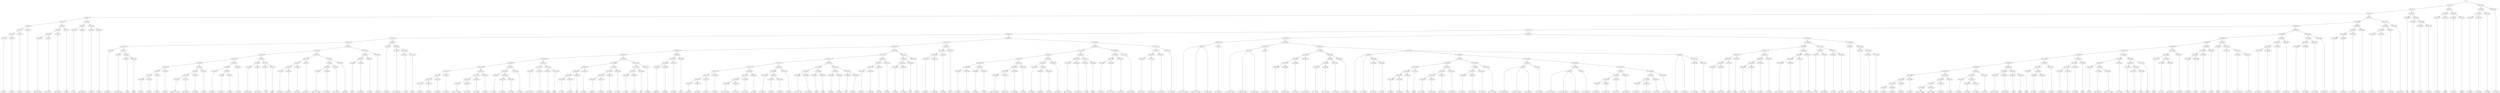 digraph sample{
"S" -> "CC742_1";
"CC742_1" -> "CC742_2";
"CC742_2" -> "CC742_3";
"CC742_3" -> "CC742_4";
"CC742_4" -> "CC742_5";
"CC742_5" -> "CC742_6";
"CC742_6" -> "CC742_7";
"CC742_7" -> "CC742_8";
"CC742_8" -> "CC742_9";
"CC742_9" -> "[C  E  G]_1";
"CC742_8" -> "CC742_10";
"CC742_10" -> "[C  E  G]_2";
"CC742_7" -> "CC742_11";
"CC742_11" -> "[C  E  G]_3";
"CC742_6" -> "CC742_12";
"CC742_12" -> "[C  E  G]_4";
"CC742_5" -> "CC742_13";
"CC742_13" -> "CC742_14";
"CC742_14" -> "CC742_15";
"CC742_15" -> "CC742_16";
"CC742_16" -> "[Cis  D  F  G  B]_1";
"CC742_15" -> "CC742_17";
"CC742_17" -> "[D  F  G  B]_1";
"CC742_14" -> "CC742_18";
"CC742_18" -> "[F  G  A  B]_1";
"CC742_13" -> "CC742_19";
"CC742_19" -> "[F  G  B]_1";
"CC742_4" -> "CC742_20";
"CC742_20" -> "CC742_21";
"CC742_21" -> "CC742_22";
"CC742_22" -> "[C  E]_1";
"CC742_21" -> "CC742_23";
"CC742_23" -> "[D  E  Gis  B]_1";
"CC742_20" -> "CC742_24";
"CC742_24" -> "CC742_25";
"CC742_25" -> "[C  E  A]_1";
"CC742_24" -> "CC742_26";
"CC742_26" -> "[D  F  A]_1";
"CC742_3" -> "CC742_27";
"CC742_27" -> "CC742_28";
"CC742_28" -> "CC742_29";
"CC742_29" -> "CC742_30";
"CC742_30" -> "CC742_31";
"CC742_31" -> "CC742_32";
"CC742_32" -> "CC742_33";
"CC742_33" -> "CC742_34";
"CC742_34" -> "CC742_35";
"CC742_35" -> "[D  E  Gis]_1";
"CC742_34" -> "CC742_36";
"CC742_36" -> "CC742_37";
"CC742_37" -> "[C  D  E  Gis  B]_1";
"CC742_36" -> "CC742_38";
"CC742_38" -> "CC742_39";
"CC742_39" -> "[C  A]_1";
"CC742_38" -> "CC742_40";
"CC742_40" -> "[C  A]_2";
"CC742_33" -> "CC742_41";
"CC742_41" -> "CC742_42";
"CC742_42" -> "CC742_43";
"CC742_43" -> "CC742_44";
"CC742_44" -> "CC742_45";
"CC742_45" -> "CC742_46";
"CC742_46" -> "CC742_47";
"CC742_47" -> "CC742_48";
"CC742_48" -> "CC742_49";
"CC742_49" -> "[C  E  G]_5";
"CC742_48" -> "CC742_50";
"CC742_50" -> "[C  E  G]_6";
"CC742_47" -> "CC742_51";
"CC742_51" -> "[C  E  G]_7";
"CC742_46" -> "CC742_52";
"CC742_52" -> "[C  E  G]_8";
"CC742_45" -> "CC742_53";
"CC742_53" -> "CC742_54";
"CC742_54" -> "CC742_55";
"CC742_55" -> "CC742_56";
"CC742_56" -> "[Cis  D  F  G  B]_2";
"CC742_55" -> "CC742_57";
"CC742_57" -> "[D  F  G  B]_2";
"CC742_54" -> "CC742_58";
"CC742_58" -> "[F  G  A  B]_2";
"CC742_53" -> "CC742_59";
"CC742_59" -> "[F  G  B]_2";
"CC742_44" -> "CC742_60";
"CC742_60" -> "CC742_61";
"CC742_61" -> "CC742_62";
"CC742_62" -> "[C  G  Ais]_1";
"CC742_61" -> "CC742_63";
"CC742_63" -> "CC742_64";
"CC742_64" -> "[C  Fis  A]_1";
"CC742_63" -> "CC742_65";
"CC742_65" -> "[C  F  Gis]_1";
"CC742_60" -> "CC742_66";
"CC742_66" -> "[C  E  G]_9";
"CC742_43" -> "CC742_67";
"CC742_67" -> "CC742_68";
"CC742_68" -> "CC742_69";
"CC742_69" -> "[D  E  F  G  B]_1";
"CC742_68" -> "CC742_70";
"CC742_70" -> "[D  F  G  B]_3";
"CC742_67" -> "CC742_71";
"CC742_71" -> "CC742_72";
"CC742_72" -> "[C  E]_2";
"CC742_71" -> "CC742_73";
"CC742_73" -> "[rest]_1";
"CC742_42" -> "CC742_74";
"CC742_74" -> "CC742_75";
"CC742_75" -> "CC742_76";
"CC742_76" -> "CC742_77";
"CC742_77" -> "CC742_78";
"CC742_78" -> "[C  E  G]_10";
"CC742_77" -> "CC742_79";
"CC742_79" -> "[C  E  G]_11";
"CC742_76" -> "CC742_80";
"CC742_80" -> "[C  E  G]_12";
"CC742_75" -> "CC742_81";
"CC742_81" -> "[C  E  G]_13";
"CC742_74" -> "CC742_82";
"CC742_82" -> "CC742_83";
"CC742_83" -> "CC742_84";
"CC742_84" -> "CC742_85";
"CC742_85" -> "[Cis  D  F  G  B]_3";
"CC742_84" -> "CC742_86";
"CC742_86" -> "[D  F  G  B]_4";
"CC742_83" -> "CC742_87";
"CC742_87" -> "[F  G  A  B]_3";
"CC742_82" -> "CC742_88";
"CC742_88" -> "[F  G  B]_3";
"CC742_41" -> "CC742_89";
"CC742_89" -> "CC742_90";
"CC742_90" -> "CC742_91";
"CC742_91" -> "CC742_92";
"CC742_92" -> "[C  E]_3";
"CC742_91" -> "CC742_93";
"CC742_93" -> "[D  E  Gis  B]_2";
"CC742_90" -> "CC742_94";
"CC742_94" -> "[C  E  A]_2";
"CC742_89" -> "CC742_95";
"CC742_95" -> "[D  F  A]_2";
"CC742_32" -> "CC742_96";
"CC742_96" -> "CC742_97";
"CC742_97" -> "[D  E  Gis]_2";
"CC742_96" -> "CC742_98";
"CC742_98" -> "CC742_99";
"CC742_99" -> "[C  D  E  Gis  B]_2";
"CC742_98" -> "CC742_100";
"CC742_100" -> "CC742_101";
"CC742_101" -> "[C  A]_3";
"CC742_100" -> "CC742_102";
"CC742_102" -> "[C  A]_4";
"CC742_31" -> "CC742_103";
"CC742_103" -> "CC742_104";
"CC742_104" -> "CC742_105";
"CC742_105" -> "CC742_106";
"CC742_106" -> "CC742_107";
"CC742_107" -> "CC742_108";
"CC742_108" -> "CC742_109";
"CC742_109" -> "CC742_110";
"CC742_110" -> "CC742_111";
"CC742_111" -> "CC742_112";
"CC742_112" -> "CC742_113";
"CC742_113" -> "CC742_114";
"CC742_114" -> "[C  E  G]_14";
"CC742_113" -> "CC742_115";
"CC742_115" -> "[C  E  G]_15";
"CC742_112" -> "CC742_116";
"CC742_116" -> "[C  E  G]_16";
"CC742_111" -> "CC742_117";
"CC742_117" -> "[C  E  G]_17";
"CC742_110" -> "CC742_118";
"CC742_118" -> "CC742_119";
"CC742_119" -> "CC742_120";
"CC742_120" -> "CC742_121";
"CC742_121" -> "[Cis  D  F  G  B]_4";
"CC742_120" -> "CC742_122";
"CC742_122" -> "[D  F  G  B]_5";
"CC742_119" -> "CC742_123";
"CC742_123" -> "[F  G  A  B]_4";
"CC742_118" -> "CC742_124";
"CC742_124" -> "[F  G  B]_4";
"CC742_109" -> "CC742_125";
"CC742_125" -> "CC742_126";
"CC742_126" -> "CC742_127";
"CC742_127" -> "[C  G  Ais]_2";
"CC742_126" -> "CC742_128";
"CC742_128" -> "CC742_129";
"CC742_129" -> "[C  Fis  A]_2";
"CC742_128" -> "CC742_130";
"CC742_130" -> "[C  F  Gis]_2";
"CC742_125" -> "CC742_131";
"CC742_131" -> "[C  E  G]_18";
"CC742_108" -> "CC742_132";
"CC742_132" -> "CC742_133";
"CC742_133" -> "CC742_134";
"CC742_134" -> "[D  E  F  G  B]_2";
"CC742_133" -> "CC742_135";
"CC742_135" -> "[D  F  G  B]_6";
"CC742_132" -> "CC742_136";
"CC742_136" -> "CC742_137";
"CC742_137" -> "[C  E]_4";
"CC742_136" -> "CC742_138";
"CC742_138" -> "[rest]_2";
"CC742_107" -> "CC742_139";
"CC742_139" -> "CC742_140";
"CC742_140" -> "CC742_141";
"CC742_141" -> "CC742_142";
"CC742_142" -> "CC742_143";
"CC742_143" -> "CC742_144";
"CC742_144" -> "[C  G  B]_1";
"CC742_143" -> "CC742_145";
"CC742_145" -> "[D  E  Fis]_1";
"CC742_142" -> "CC742_146";
"CC742_146" -> "[G]_1";
"CC742_141" -> "CC742_147";
"CC742_147" -> "[D  G  B]_1";
"CC742_140" -> "CC742_148";
"CC742_148" -> "CC742_149";
"CC742_149" -> "CC742_150";
"CC742_150" -> "CC742_151";
"CC742_151" -> "[C  Dis  G]_1";
"CC742_150" -> "CC742_152";
"CC742_152" -> "[C  Dis  G]_2";
"CC742_149" -> "CC742_153";
"CC742_153" -> "[D  G  B]_2";
"CC742_148" -> "CC742_154";
"CC742_154" -> "[D  G  B]_3";
"CC742_139" -> "CC742_155";
"CC742_155" -> "CC742_156";
"CC742_156" -> "CC742_157";
"CC742_157" -> "CC742_158";
"CC742_158" -> "[C  G  B]_2";
"CC742_157" -> "CC742_159";
"CC742_159" -> "[D  E  Fis]_2";
"CC742_156" -> "CC742_160";
"CC742_160" -> "[G]_2";
"CC742_155" -> "CC742_161";
"CC742_161" -> "[F  G  B]_5";
"CC742_106" -> "CC742_162";
"CC742_162" -> "CC742_163";
"CC742_163" -> "CC742_164";
"CC742_164" -> "CC742_165";
"CC742_165" -> "[C  Dis  G]_3";
"CC742_164" -> "CC742_166";
"CC742_166" -> "[C  Dis  G]_4";
"CC742_163" -> "CC742_167";
"CC742_167" -> "[D  G  B]_4";
"CC742_162" -> "CC742_168";
"CC742_168" -> "[G  B]_1";
"CC742_105" -> "CC742_169";
"CC742_169" -> "CC742_170";
"CC742_170" -> "CC742_171";
"CC742_171" -> "CC742_172";
"CC742_172" -> "CC742_173";
"CC742_173" -> "CC742_174";
"CC742_174" -> "CC742_175";
"CC742_175" -> "CC742_176";
"CC742_176" -> "CC742_177";
"CC742_177" -> "[C  E  G]_19";
"CC742_176" -> "CC742_178";
"CC742_178" -> "[C  E  G]_20";
"CC742_175" -> "CC742_179";
"CC742_179" -> "[C  E  G]_21";
"CC742_174" -> "CC742_180";
"CC742_180" -> "[C  E  G]_22";
"CC742_173" -> "CC742_181";
"CC742_181" -> "CC742_182";
"CC742_182" -> "CC742_183";
"CC742_183" -> "CC742_184";
"CC742_184" -> "[Cis  D  F  G  B]_5";
"CC742_183" -> "CC742_185";
"CC742_185" -> "[D  F  G  B]_7";
"CC742_182" -> "CC742_186";
"CC742_186" -> "[F  G  A  B]_5";
"CC742_181" -> "CC742_187";
"CC742_187" -> "[F  G  B]_6";
"CC742_172" -> "CC742_188";
"CC742_188" -> "CC742_189";
"CC742_189" -> "CC742_190";
"CC742_190" -> "[C  G  Ais]_3";
"CC742_189" -> "CC742_191";
"CC742_191" -> "CC742_192";
"CC742_192" -> "[C  Fis  A]_3";
"CC742_191" -> "CC742_193";
"CC742_193" -> "[C  F  Gis]_3";
"CC742_188" -> "CC742_194";
"CC742_194" -> "[C  E  G]_23";
"CC742_171" -> "CC742_195";
"CC742_195" -> "CC742_196";
"CC742_196" -> "CC742_197";
"CC742_197" -> "CC742_198";
"CC742_198" -> "[D  E  F  G  B]_3";
"CC742_197" -> "CC742_199";
"CC742_199" -> "[D  F  G  B]_8";
"CC742_196" -> "CC742_200";
"CC742_200" -> "CC742_201";
"CC742_201" -> "[C  E]_5";
"CC742_200" -> "CC742_202";
"CC742_202" -> "[rest]_3";
"CC742_195" -> "CC742_203";
"CC742_203" -> "CC742_204";
"CC742_204" -> "CC742_205";
"CC742_205" -> "[C  G  B]_3";
"CC742_204" -> "CC742_206";
"CC742_206" -> "[D  E  Fis]_3";
"CC742_203" -> "CC742_207";
"CC742_207" -> "CC742_208";
"CC742_208" -> "[G]_3";
"CC742_207" -> "CC742_209";
"CC742_209" -> "[D  G  B]_5";
"CC742_170" -> "CC742_210";
"CC742_210" -> "CC742_211";
"CC742_211" -> "CC742_212";
"CC742_212" -> "CC742_213";
"CC742_213" -> "[C  Dis  G]_5";
"CC742_212" -> "CC742_214";
"CC742_214" -> "[C  Dis  G]_6";
"CC742_211" -> "CC742_215";
"CC742_215" -> "[D  G  B]_6";
"CC742_210" -> "CC742_216";
"CC742_216" -> "[D  G  B]_7";
"CC742_169" -> "CC742_217";
"CC742_217" -> "CC742_218";
"CC742_218" -> "CC742_219";
"CC742_219" -> "CC742_220";
"CC742_220" -> "[C  G  B]_4";
"CC742_219" -> "CC742_221";
"CC742_221" -> "[D  E  Fis]_4";
"CC742_218" -> "CC742_222";
"CC742_222" -> "[G]_4";
"CC742_217" -> "CC742_223";
"CC742_223" -> "[F  G  B]_7";
"CC742_104" -> "CC742_224";
"CC742_224" -> "CC742_225";
"CC742_225" -> "CC742_226";
"CC742_226" -> "CC742_227";
"CC742_227" -> "[C  Dis  G]_7";
"CC742_226" -> "CC742_228";
"CC742_228" -> "[C  Dis  G]_8";
"CC742_225" -> "CC742_229";
"CC742_229" -> "[D  G  B]_8";
"CC742_224" -> "CC742_230";
"CC742_230" -> "[G  B]_2";
"CC742_103" -> "CC742_231";
"CC742_231" -> "CC742_232";
"CC742_232" -> "CC742_233";
"CC742_233" -> "CC742_234";
"CC742_234" -> "CC742_235";
"CC742_235" -> "CC742_236";
"CC742_236" -> "CC742_237";
"CC742_237" -> "CC742_238";
"CC742_238" -> "[C  E  G]_24";
"CC742_237" -> "CC742_239";
"CC742_239" -> "[C  E  G]_25";
"CC742_236" -> "CC742_240";
"CC742_240" -> "CC742_241";
"CC742_241" -> "[C  E  G]_26";
"CC742_240" -> "CC742_242";
"CC742_242" -> "[C  E  G]_27";
"CC742_235" -> "CC742_243";
"CC742_243" -> "CC742_244";
"CC742_244" -> "CC742_245";
"CC742_245" -> "CC742_246";
"CC742_246" -> "[Cis  D  F  G  B]_6";
"CC742_245" -> "CC742_247";
"CC742_247" -> "[D  F  G  B]_9";
"CC742_244" -> "CC742_248";
"CC742_248" -> "[F  G  A  B]_6";
"CC742_243" -> "CC742_249";
"CC742_249" -> "[F  G  B]_8";
"CC742_234" -> "CC742_250";
"CC742_250" -> "CC742_251";
"CC742_251" -> "CC742_252";
"CC742_252" -> "[C  G  Ais]_4";
"CC742_251" -> "CC742_253";
"CC742_253" -> "CC742_254";
"CC742_254" -> "[C  Fis  A]_4";
"CC742_253" -> "CC742_255";
"CC742_255" -> "[C  F  Gis]_4";
"CC742_250" -> "CC742_256";
"CC742_256" -> "[C  E  G]_28";
"CC742_233" -> "CC742_257";
"CC742_257" -> "CC742_258";
"CC742_258" -> "CC742_259";
"CC742_259" -> "[D  E  F  G  B]_4";
"CC742_258" -> "CC742_260";
"CC742_260" -> "[D  F  G  B]_10";
"CC742_257" -> "CC742_261";
"CC742_261" -> "CC742_262";
"CC742_262" -> "[C  E]_6";
"CC742_261" -> "CC742_263";
"CC742_263" -> "[rest]_4";
"CC742_232" -> "CC742_264";
"CC742_264" -> "CC742_265";
"CC742_265" -> "CC742_266";
"CC742_266" -> "CC742_267";
"CC742_267" -> "[C  F  G  A]_1";
"CC742_266" -> "CC742_268";
"CC742_268" -> "[C  D  E  F  A]_1";
"CC742_265" -> "CC742_269";
"CC742_269" -> "[C  D  F  A]_1";
"CC742_264" -> "CC742_270";
"CC742_270" -> "[C  D  F  A  B]_1";
"CC742_231" -> "CC742_271";
"CC742_271" -> "CC742_272";
"CC742_272" -> "CC742_273";
"CC742_273" -> "CC742_274";
"CC742_274" -> "[C  F  G  A]_2";
"CC742_273" -> "CC742_275";
"CC742_275" -> "[C  D  E  F  A]_2";
"CC742_272" -> "CC742_276";
"CC742_276" -> "[C  D  F  A]_2";
"CC742_271" -> "CC742_277";
"CC742_277" -> "[C  D  F  A  B]_2";
"CC742_30" -> "CC742_278";
"CC742_278" -> "CC742_279";
"CC742_279" -> "CC742_280";
"CC742_280" -> "CC676_1";
"CC676_1" -> "[C  Cis  D  E  Ais]_1";
"CC676_1" -> "[C  Dis  E  F  Ais]_1";
"CC676_1" -> "[C  E  Fis  Ais]_1";
"CC742_280" -> "CC135_1";
"CC135_1" -> "[C  E  G  Ais]_1";
"CC742_279" -> "CC742_281";
"CC742_281" -> "CC742_282";
"CC742_282" -> "CC676_2";
"CC676_2" -> "[C  Cis  D  E  Ais]_2";
"CC676_2" -> "[C  Dis  E  F  Ais]_2";
"CC676_2" -> "[C  E  Fis  Ais]_2";
"CC742_282" -> "CC135_2";
"CC135_2" -> "[C  E  G  Ais]_2";
"CC742_281" -> "CC742_283";
"CC742_283" -> "CC742_284";
"CC742_284" -> "CC742_285";
"CC742_285" -> "CC742_286";
"CC742_286" -> "CC742_287";
"CC742_287" -> "CC742_288";
"CC742_288" -> "[C  F  G  A]_3";
"CC742_287" -> "CC742_289";
"CC742_289" -> "[C  D  E  F  A]_3";
"CC742_286" -> "CC742_290";
"CC742_290" -> "[C  D  F  A]_3";
"CC742_285" -> "CC742_291";
"CC742_291" -> "[C  D  F  A  B]_3";
"CC742_284" -> "CC742_292";
"CC742_292" -> "CC742_293";
"CC742_293" -> "CC742_294";
"CC742_294" -> "CC742_295";
"CC742_295" -> "[C  F  G  A]_4";
"CC742_294" -> "CC742_296";
"CC742_296" -> "[C  D  E  F  A]_4";
"CC742_293" -> "CC742_297";
"CC742_297" -> "[C  D  F  A]_4";
"CC742_292" -> "CC742_298";
"CC742_298" -> "[C  D  F  A  B]_4";
"CC742_283" -> "CC724_1";
"CC724_1" -> "CC349_1";
"CC349_1" -> "[C  Ais]_1";
"CC349_1" -> "[C  G  A  Ais]_1";
"CC349_1" -> "CC742_299";
"CC742_299" -> "CC742_300";
"CC742_300" -> "[C  F  G  A]_5";
"CC742_299" -> "CC742_301";
"CC742_301" -> "[C  D  E]_1";
"CC724_1" -> "CC742_302";
"CC742_302" -> "CC742_303";
"CC742_303" -> "CC742_304";
"CC742_304" -> "CC742_305";
"CC742_305" -> "CC742_306";
"CC742_306" -> "CC742_307";
"CC742_307" -> "CC742_308";
"CC742_308" -> "[F  A  Ais]_1";
"CC742_307" -> "CC742_309";
"CC742_309" -> "[C  D  E  A]_1";
"CC742_306" -> "CC742_310";
"CC742_310" -> "[F  A]_1";
"CC742_305" -> "CC742_311";
"CC742_311" -> "[rest]_5";
"CC742_304" -> "CC742_312";
"CC742_312" -> "CC742_313";
"CC742_313" -> "CC742_314";
"CC742_314" -> "CC742_315";
"CC742_315" -> "[C  F  G  A]_6";
"CC742_314" -> "CC742_316";
"CC742_316" -> "[C  D  E  F  A]_5";
"CC742_313" -> "CC742_317";
"CC742_317" -> "[C  D  F  A]_5";
"CC742_312" -> "CC742_318";
"CC742_318" -> "[C  D  F  A  B]_5";
"CC742_303" -> "CC742_319";
"CC742_319" -> "CC742_320";
"CC742_320" -> "CC742_321";
"CC742_321" -> "CC742_322";
"CC742_322" -> "[C  F  G  A]_7";
"CC742_321" -> "CC742_323";
"CC742_323" -> "[C  D  E  F  A]_6";
"CC742_320" -> "CC742_324";
"CC742_324" -> "[C  D  F  A]_6";
"CC742_319" -> "CC742_325";
"CC742_325" -> "[C  D  F  A  B]_6";
"CC742_302" -> "CC742_326";
"CC742_326" -> "CC742_327";
"CC742_327" -> "CC676_3";
"CC676_3" -> "[C  Cis  D  E  Ais]_3";
"CC676_3" -> "[C  Dis  E  F  Ais]_3";
"CC676_3" -> "[C  E  Fis  Ais]_3";
"CC742_327" -> "CC135_3";
"CC135_3" -> "[C  E  G  Ais]_3";
"CC742_326" -> "CC742_328";
"CC742_328" -> "CC742_329";
"CC742_329" -> "CC676_4";
"CC676_4" -> "[C  Cis  D  E  Ais]_4";
"CC676_4" -> "[C  Dis  E  F  Ais]_4";
"CC676_4" -> "[C  E  Fis  Ais]_4";
"CC742_329" -> "CC135_4";
"CC135_4" -> "[C  E  G  Ais]_4";
"CC742_328" -> "CC742_330";
"CC742_330" -> "CC742_331";
"CC742_331" -> "CC742_332";
"CC742_332" -> "CC742_333";
"CC742_333" -> "CC742_334";
"CC742_334" -> "[C  F  G  A]_8";
"CC742_333" -> "CC742_335";
"CC742_335" -> "[C  D  E  F  A]_7";
"CC742_332" -> "CC742_336";
"CC742_336" -> "[C  D  F  A]_7";
"CC742_331" -> "CC742_337";
"CC742_337" -> "[C  D  F  A  B]_7";
"CC742_330" -> "CC742_338";
"CC742_338" -> "CC742_339";
"CC742_339" -> "CC742_340";
"CC742_340" -> "CC742_341";
"CC742_341" -> "[C  F  G  A]_9";
"CC742_340" -> "CC742_342";
"CC742_342" -> "[C  D  E  F  A]_8";
"CC742_339" -> "CC742_343";
"CC742_343" -> "[C  D  F  A]_8";
"CC742_338" -> "CC742_344";
"CC742_344" -> "[C  D  F  A  B]_8";
"CC724_1" -> "CC349_2";
"CC349_2" -> "[C  Ais]_2";
"CC349_2" -> "[C  G  A  Ais]_2";
"CC349_2" -> "CC742_345";
"CC742_345" -> "CC742_346";
"CC742_346" -> "[C  F  G  A]_10";
"CC742_345" -> "CC742_347";
"CC742_347" -> "[C  D  E]_2";
"CC742_278" -> "CC742_348";
"CC742_348" -> "CC742_349";
"CC742_349" -> "CC742_350";
"CC742_350" -> "CC742_351";
"CC742_351" -> "CC742_352";
"CC742_352" -> "CC742_353";
"CC742_353" -> "CC742_354";
"CC742_354" -> "CC742_355";
"CC742_355" -> "[F  A  Ais]_2";
"CC742_354" -> "CC742_356";
"CC742_356" -> "[C  D  E  A]_2";
"CC742_353" -> "CC742_357";
"CC742_357" -> "[F  A]_2";
"CC742_352" -> "CC742_358";
"CC742_358" -> "[rest]_6";
"CC742_351" -> "CC742_359";
"CC742_359" -> "CC742_360";
"CC742_360" -> "CC742_361";
"CC742_361" -> "CC742_362";
"CC742_362" -> "[C  E  G]_29";
"CC742_361" -> "CC742_363";
"CC742_363" -> "[C  E  G]_30";
"CC742_360" -> "CC742_364";
"CC742_364" -> "[C  E  G]_31";
"CC742_359" -> "CC742_365";
"CC742_365" -> "[C  E  G]_32";
"CC742_350" -> "CC742_366";
"CC742_366" -> "CC742_367";
"CC742_367" -> "CC742_368";
"CC742_368" -> "CC742_369";
"CC742_369" -> "[Cis  D  F  G  B]_7";
"CC742_368" -> "CC742_370";
"CC742_370" -> "[D  F  G  B]_11";
"CC742_367" -> "CC742_371";
"CC742_371" -> "[F  G  A  B]_7";
"CC742_366" -> "CC742_372";
"CC742_372" -> "[F  G  B]_9";
"CC742_349" -> "CC742_373";
"CC742_373" -> "CC742_374";
"CC742_374" -> "CC742_375";
"CC742_375" -> "[C  E]_7";
"CC742_374" -> "CC742_376";
"CC742_376" -> "[D  E  Gis  B]_3";
"CC742_373" -> "CC742_377";
"CC742_377" -> "CC742_378";
"CC742_378" -> "[C  E  A]_3";
"CC742_377" -> "CC742_379";
"CC742_379" -> "[D  F  A]_3";
"CC742_348" -> "CC742_380";
"CC742_380" -> "CC742_381";
"CC742_381" -> "[D  E  Gis]_3";
"CC742_380" -> "CC742_382";
"CC742_382" -> "CC742_383";
"CC742_383" -> "[C  D  E  Gis  B]_3";
"CC742_382" -> "CC742_384";
"CC742_384" -> "CC742_385";
"CC742_385" -> "[C  A]_5";
"CC742_384" -> "CC742_386";
"CC742_386" -> "[C  A]_6";
"CC742_29" -> "CC742_387";
"CC742_387" -> "CC742_388";
"CC742_388" -> "CC742_389";
"CC742_389" -> "CC742_390";
"CC742_390" -> "CC742_391";
"CC742_391" -> "CC742_392";
"CC742_392" -> "CC742_393";
"CC742_393" -> "CC742_394";
"CC742_394" -> "CC742_395";
"CC742_395" -> "CC742_396";
"CC742_396" -> "CC742_397";
"CC742_397" -> "CC742_398";
"CC742_398" -> "CC742_399";
"CC742_399" -> "CC742_400";
"CC742_400" -> "CC742_401";
"CC742_401" -> "[C  E  G]_33";
"CC742_400" -> "CC742_402";
"CC742_402" -> "[C  E  G]_34";
"CC742_399" -> "CC742_403";
"CC742_403" -> "[C  E  G]_35";
"CC742_398" -> "CC742_404";
"CC742_404" -> "[C  E  G]_36";
"CC742_397" -> "CC742_405";
"CC742_405" -> "CC742_406";
"CC742_406" -> "CC742_407";
"CC742_407" -> "CC742_408";
"CC742_408" -> "[Cis  D  F  G  B]_8";
"CC742_407" -> "CC742_409";
"CC742_409" -> "[D  F  G  B]_12";
"CC742_406" -> "CC742_410";
"CC742_410" -> "[F  G  A  B]_8";
"CC742_405" -> "CC742_411";
"CC742_411" -> "[F  G  B]_10";
"CC742_396" -> "CC742_412";
"CC742_412" -> "CC742_413";
"CC742_413" -> "CC742_414";
"CC742_414" -> "[C  G  Ais]_5";
"CC742_413" -> "CC742_415";
"CC742_415" -> "CC742_416";
"CC742_416" -> "[C  Fis  A]_5";
"CC742_415" -> "CC742_417";
"CC742_417" -> "[C  F  Gis]_5";
"CC742_412" -> "CC742_418";
"CC742_418" -> "[C  E  G]_37";
"CC742_395" -> "CC742_419";
"CC742_419" -> "CC742_420";
"CC742_420" -> "CC742_421";
"CC742_421" -> "[D  E  F  G  B]_5";
"CC742_420" -> "CC742_422";
"CC742_422" -> "[D  F  G  B]_13";
"CC742_419" -> "CC742_423";
"CC742_423" -> "CC742_424";
"CC742_424" -> "[C  E]_8";
"CC742_423" -> "CC742_425";
"CC742_425" -> "[rest]_7";
"CC742_394" -> "CC742_426";
"CC742_426" -> "CC742_427";
"CC742_427" -> "CC742_428";
"CC742_428" -> "[G  B]_3";
"CC742_427" -> "CC742_429";
"CC742_429" -> "CC742_430";
"CC742_430" -> "[C  G  A]_1";
"CC742_429" -> "CC742_431";
"CC742_431" -> "[Cis  G  Ais]_1";
"CC742_426" -> "CC742_432";
"CC742_432" -> "[D  G  B]_9";
"CC742_393" -> "CC742_433";
"CC742_433" -> "CC742_434";
"CC742_434" -> "CC742_435";
"CC742_435" -> "CC742_436";
"CC742_436" -> "[C  E  G]_38";
"CC742_435" -> "CC742_437";
"CC742_437" -> "[E  G]_1";
"CC742_434" -> "CC742_438";
"CC742_438" -> "[C  E  G]_39";
"CC742_433" -> "CC742_439";
"CC742_439" -> "[C  E]_9";
"CC742_392" -> "CC742_440";
"CC742_440" -> "CC742_441";
"CC742_441" -> "CC742_442";
"CC742_442" -> "CC742_443";
"CC742_443" -> "[G  B]_4";
"CC742_442" -> "CC742_444";
"CC742_444" -> "CC742_445";
"CC742_445" -> "[D  F  G  B]_14";
"CC742_444" -> "CC742_446";
"CC742_446" -> "[Cis  D  F  G  B]_9";
"CC742_441" -> "CC742_447";
"CC742_447" -> "[E  F  G  B]_1";
"CC742_440" -> "CC742_448";
"CC742_448" -> "CC742_449";
"CC742_449" -> "CC742_450";
"CC742_450" -> "[C  E]_10";
"CC742_449" -> "CC742_451";
"CC742_451" -> "CC742_452";
"CC742_452" -> "[E  B]_1";
"CC742_451" -> "CC742_453";
"CC742_453" -> "[C  D]_1";
"CC742_448" -> "CC742_454";
"CC742_454" -> "[A  B]_1";
"CC742_391" -> "CC742_455";
"CC742_455" -> "CC742_456";
"CC742_456" -> "CC742_457";
"CC742_457" -> "[G  B]_5";
"CC742_456" -> "CC742_458";
"CC742_458" -> "CC742_459";
"CC742_459" -> "[C  G  A]_2";
"CC742_458" -> "CC742_460";
"CC742_460" -> "[Cis  G  Ais]_2";
"CC742_455" -> "CC742_461";
"CC742_461" -> "[D  G  B]_10";
"CC742_390" -> "CC742_462";
"CC742_462" -> "CC742_463";
"CC742_463" -> "CC742_464";
"CC742_464" -> "CC742_465";
"CC742_465" -> "[C  E  G]_40";
"CC742_464" -> "CC742_466";
"CC742_466" -> "[E  G]_2";
"CC742_463" -> "CC742_467";
"CC742_467" -> "[C  E  G]_41";
"CC742_462" -> "CC742_468";
"CC742_468" -> "[C  E]_11";
"CC742_389" -> "CC742_469";
"CC742_469" -> "CC742_470";
"CC742_470" -> "[G  B]_6";
"CC742_469" -> "CC742_471";
"CC742_471" -> "CC742_472";
"CC742_472" -> "[D  F  G  B]_15";
"CC742_471" -> "CC742_473";
"CC742_473" -> "CC742_474";
"CC742_474" -> "[Cis  D  F  G  B]_10";
"CC742_473" -> "CC742_475";
"CC742_475" -> "[E  F  G  B]_2";
"CC742_388" -> "CC742_476";
"CC742_476" -> "CC742_477";
"CC742_477" -> "CC742_478";
"CC742_478" -> "CC742_479";
"CC742_479" -> "[C  D  E  F]_1";
"CC742_478" -> "CC742_480";
"CC742_480" -> "[C  G  A  B]_1";
"CC742_477" -> "CC742_481";
"CC742_481" -> "[C  G  A  B]_2";
"CC742_476" -> "CC742_482";
"CC742_482" -> "[D  E  F  G]_1";
"CC742_387" -> "CC742_483";
"CC742_483" -> "CC742_484";
"CC742_484" -> "CC742_485";
"CC742_485" -> "CC742_486";
"CC742_486" -> "[C  D  E  F]_2";
"CC742_485" -> "CC742_487";
"CC742_487" -> "[C  G  A  B]_3";
"CC742_484" -> "CC742_488";
"CC742_488" -> "[C  G  A  B]_4";
"CC742_483" -> "CC742_489";
"CC742_489" -> "[D  E  F  G]_2";
"CC742_28" -> "CC742_490";
"CC742_490" -> "CC742_491";
"CC742_491" -> "CC742_492";
"CC742_492" -> "CC742_493";
"CC742_493" -> "[C  E  F  G]_1";
"CC742_492" -> "CC742_494";
"CC742_494" -> "[C  D  A  B]_1";
"CC742_491" -> "CC742_495";
"CC742_495" -> "[C  G  A  B]_5";
"CC742_490" -> "CC742_496";
"CC742_496" -> "[D  E  F  G]_3";
"CC742_27" -> "CC742_497";
"CC742_497" -> "CC742_498";
"CC742_498" -> "CC742_499";
"CC742_499" -> "CC742_500";
"CC742_500" -> "[C  E  F  G]_2";
"CC742_499" -> "CC742_501";
"CC742_501" -> "[C  D  A  B]_2";
"CC742_498" -> "CC742_502";
"CC742_502" -> "[C  G  A  B]_6";
"CC742_497" -> "CC742_503";
"CC742_503" -> "[D  E  F  G]_4";
"CC742_2" -> "CC742_504";
"CC742_504" -> "CC742_505";
"CC742_505" -> "[C]_1";
"CC742_504" -> "CC742_506";
"CC742_506" -> "CC742_507";
"CC742_507" -> "[rest]_8";
"CC742_506" -> "CC742_508";
"CC742_508" -> "CC742_509";
"CC742_509" -> "[C  F  A]_1";
"CC742_508" -> "CC742_510";
"CC742_510" -> "[C  F  Gis]_6";
"CC742_1" -> "CC742_511";
"CC742_511" -> "CC742_512";
"CC742_512" -> "CC742_513";
"CC742_513" -> "[C  E  G]_42";
"CC742_512" -> "CC742_514";
"CC742_514" -> "[rest]_9";
"CC742_511" -> "CC742_515";
"CC742_515" -> "CC742_516";
"CC742_516" -> "[C  E  G]_43";
"CC742_515" -> "CC742_517";
"CC742_517" -> "[rest]_10";
"S" -> "CC742_518";
"CC742_518" -> "CC742_519";
"CC742_519" -> "CC742_520";
"CC742_520" -> "CC742_521";
"CC742_521" -> "[C  E  G]_44";
"CC742_520" -> "CC742_522";
"CC742_522" -> "[C  E  G]_45";
"CC742_519" -> "CC742_523";
"CC742_523" -> "[C  E  G]_46";
"CC742_518" -> "CC742_524";
"CC742_524" -> "[C  E  G]_47";

{rank = min; "S";}
{rank = same; "CC742_1"; "CC742_518";}
{rank = same; "CC742_2"; "CC742_511"; "CC742_519"; "CC742_524";}
{rank = same; "CC742_3"; "CC742_504"; "CC742_512"; "CC742_515"; "CC742_520"; "CC742_523";}
{rank = same; "CC742_4"; "CC742_27"; "CC742_505"; "CC742_506"; "CC742_513"; "CC742_514"; "CC742_516"; "CC742_517"; "CC742_521"; "CC742_522";}
{rank = same; "CC742_5"; "CC742_20"; "CC742_28"; "CC742_497"; "CC742_507"; "CC742_508";}
{rank = same; "CC742_6"; "CC742_13"; "CC742_21"; "CC742_24"; "CC742_29"; "CC742_490"; "CC742_498"; "CC742_503"; "CC742_509"; "CC742_510";}
{rank = same; "CC742_7"; "CC742_12"; "CC742_14"; "CC742_19"; "CC742_22"; "CC742_23"; "CC742_25"; "CC742_26"; "CC742_30"; "CC742_387"; "CC742_491"; "CC742_496"; "CC742_499"; "CC742_502";}
{rank = same; "CC742_8"; "CC742_11"; "CC742_15"; "CC742_18"; "CC742_31"; "CC742_278"; "CC742_388"; "CC742_483"; "CC742_492"; "CC742_495"; "CC742_500"; "CC742_501";}
{rank = same; "CC742_9"; "CC742_10"; "CC742_16"; "CC742_17"; "CC742_32"; "CC742_103"; "CC742_279"; "CC742_348"; "CC742_389"; "CC742_476"; "CC742_484"; "CC742_489"; "CC742_493"; "CC742_494";}
{rank = same; "CC742_33"; "CC742_96"; "CC742_104"; "CC742_231"; "CC742_280"; "CC742_281"; "CC742_349"; "CC742_380"; "CC742_390"; "CC742_469"; "CC742_477"; "CC742_482"; "CC742_485"; "CC742_488";}
{rank = same; "CC742_34"; "CC742_41"; "CC742_97"; "CC742_98"; "CC742_105"; "CC742_224"; "CC742_232"; "CC742_271"; "CC676_1"; "CC135_1"; "CC742_282"; "CC742_283"; "CC742_350"; "CC742_373"; "CC742_381"; "CC742_382"; "CC742_391"; "CC742_462"; "CC742_470"; "CC742_471"; "CC742_478"; "CC742_481"; "CC742_486"; "CC742_487";}
{rank = same; "CC742_35"; "CC742_36"; "CC742_42"; "CC742_89"; "CC742_99"; "CC742_100"; "CC742_106"; "CC742_169"; "CC742_225"; "CC742_230"; "CC742_233"; "CC742_264"; "CC742_272"; "CC742_277"; "CC676_2"; "CC135_2"; "CC742_284"; "CC724_1"; "CC742_351"; "CC742_366"; "CC742_374"; "CC742_377"; "CC742_383"; "CC742_384"; "CC742_392"; "CC742_455"; "CC742_463"; "CC742_468"; "CC742_472"; "CC742_473"; "CC742_479"; "CC742_480";}
{rank = same; "CC742_37"; "CC742_38"; "CC742_43"; "CC742_74"; "CC742_90"; "CC742_95"; "CC742_101"; "CC742_102"; "CC742_107"; "CC742_162"; "CC742_170"; "CC742_217"; "CC742_226"; "CC742_229"; "CC742_234"; "CC742_257"; "CC742_265"; "CC742_270"; "CC742_273"; "CC742_276"; "CC742_285"; "CC742_292"; "CC349_1"; "CC742_302"; "CC349_2"; "CC742_352"; "CC742_359"; "CC742_367"; "CC742_372"; "CC742_375"; "CC742_376"; "CC742_378"; "CC742_379"; "CC742_385"; "CC742_386"; "CC742_393"; "CC742_440"; "CC742_456"; "CC742_461"; "CC742_464"; "CC742_467"; "CC742_474"; "CC742_475";}
{rank = same; "CC742_39"; "CC742_40"; "CC742_44"; "CC742_67"; "CC742_75"; "CC742_82"; "CC742_91"; "CC742_94"; "CC742_108"; "CC742_139"; "CC742_163"; "CC742_168"; "CC742_171"; "CC742_210"; "CC742_218"; "CC742_223"; "CC742_227"; "CC742_228"; "CC742_235"; "CC742_250"; "CC742_258"; "CC742_261"; "CC742_266"; "CC742_269"; "CC742_274"; "CC742_275"; "CC742_286"; "CC742_291"; "CC742_293"; "CC742_298"; "CC742_299"; "CC742_303"; "CC742_326"; "CC742_345"; "CC742_353"; "CC742_358"; "CC742_360"; "CC742_365"; "CC742_368"; "CC742_371"; "CC742_394"; "CC742_433"; "CC742_441"; "CC742_448"; "CC742_457"; "CC742_458"; "CC742_465"; "CC742_466";}
{rank = same; "CC742_45"; "CC742_60"; "CC742_68"; "CC742_71"; "CC742_76"; "CC742_81"; "CC742_83"; "CC742_88"; "CC742_92"; "CC742_93"; "CC742_109"; "CC742_132"; "CC742_140"; "CC742_155"; "CC742_164"; "CC742_167"; "CC742_172"; "CC742_195"; "CC742_211"; "CC742_216"; "CC742_219"; "CC742_222"; "CC742_236"; "CC742_243"; "CC742_251"; "CC742_256"; "CC742_259"; "CC742_260"; "CC742_262"; "CC742_263"; "CC742_267"; "CC742_268"; "CC742_287"; "CC742_290"; "CC742_294"; "CC742_297"; "CC742_300"; "CC742_301"; "CC742_304"; "CC742_319"; "CC742_327"; "CC742_328"; "CC742_346"; "CC742_347"; "CC742_354"; "CC742_357"; "CC742_361"; "CC742_364"; "CC742_369"; "CC742_370"; "CC742_395"; "CC742_426"; "CC742_434"; "CC742_439"; "CC742_442"; "CC742_447"; "CC742_449"; "CC742_454"; "CC742_459"; "CC742_460";}
{rank = same; "CC742_46"; "CC742_53"; "CC742_61"; "CC742_66"; "CC742_69"; "CC742_70"; "CC742_72"; "CC742_73"; "CC742_77"; "CC742_80"; "CC742_84"; "CC742_87"; "CC742_110"; "CC742_125"; "CC742_133"; "CC742_136"; "CC742_141"; "CC742_148"; "CC742_156"; "CC742_161"; "CC742_165"; "CC742_166"; "CC742_173"; "CC742_188"; "CC742_196"; "CC742_203"; "CC742_212"; "CC742_215"; "CC742_220"; "CC742_221"; "CC742_237"; "CC742_240"; "CC742_244"; "CC742_249"; "CC742_252"; "CC742_253"; "CC742_288"; "CC742_289"; "CC742_295"; "CC742_296"; "CC742_305"; "CC742_312"; "CC742_320"; "CC742_325"; "CC676_3"; "CC135_3"; "CC742_329"; "CC742_330"; "CC742_355"; "CC742_356"; "CC742_362"; "CC742_363"; "CC742_396"; "CC742_419"; "CC742_427"; "CC742_432"; "CC742_435"; "CC742_438"; "CC742_443"; "CC742_444"; "CC742_450"; "CC742_451";}
{rank = same; "CC742_47"; "CC742_52"; "CC742_54"; "CC742_59"; "CC742_62"; "CC742_63"; "CC742_78"; "CC742_79"; "CC742_85"; "CC742_86"; "CC742_111"; "CC742_118"; "CC742_126"; "CC742_131"; "CC742_134"; "CC742_135"; "CC742_137"; "CC742_138"; "CC742_142"; "CC742_147"; "CC742_149"; "CC742_154"; "CC742_157"; "CC742_160"; "CC742_174"; "CC742_181"; "CC742_189"; "CC742_194"; "CC742_197"; "CC742_200"; "CC742_204"; "CC742_207"; "CC742_213"; "CC742_214"; "CC742_238"; "CC742_239"; "CC742_241"; "CC742_242"; "CC742_245"; "CC742_248"; "CC742_254"; "CC742_255"; "CC742_306"; "CC742_311"; "CC742_313"; "CC742_318"; "CC742_321"; "CC742_324"; "CC676_4"; "CC135_4"; "CC742_331"; "CC742_338"; "CC742_397"; "CC742_412"; "CC742_420"; "CC742_423"; "CC742_428"; "CC742_429"; "CC742_436"; "CC742_437"; "CC742_445"; "CC742_446"; "CC742_452"; "CC742_453";}
{rank = same; "CC742_48"; "CC742_51"; "CC742_55"; "CC742_58"; "CC742_64"; "CC742_65"; "CC742_112"; "CC742_117"; "CC742_119"; "CC742_124"; "CC742_127"; "CC742_128"; "CC742_143"; "CC742_146"; "CC742_150"; "CC742_153"; "CC742_158"; "CC742_159"; "CC742_175"; "CC742_180"; "CC742_182"; "CC742_187"; "CC742_190"; "CC742_191"; "CC742_198"; "CC742_199"; "CC742_201"; "CC742_202"; "CC742_205"; "CC742_206"; "CC742_208"; "CC742_209"; "CC742_246"; "CC742_247"; "CC742_307"; "CC742_310"; "CC742_314"; "CC742_317"; "CC742_322"; "CC742_323"; "CC742_332"; "CC742_337"; "CC742_339"; "CC742_344"; "CC742_398"; "CC742_405"; "CC742_413"; "CC742_418"; "CC742_421"; "CC742_422"; "CC742_424"; "CC742_425"; "CC742_430"; "CC742_431";}
{rank = same; "CC742_49"; "CC742_50"; "CC742_56"; "CC742_57"; "CC742_113"; "CC742_116"; "CC742_120"; "CC742_123"; "CC742_129"; "CC742_130"; "CC742_144"; "CC742_145"; "CC742_151"; "CC742_152"; "CC742_176"; "CC742_179"; "CC742_183"; "CC742_186"; "CC742_192"; "CC742_193"; "CC742_308"; "CC742_309"; "CC742_315"; "CC742_316"; "CC742_333"; "CC742_336"; "CC742_340"; "CC742_343"; "CC742_399"; "CC742_404"; "CC742_406"; "CC742_411"; "CC742_414"; "CC742_415";}
{rank = same; "CC742_114"; "CC742_115"; "CC742_121"; "CC742_122"; "CC742_177"; "CC742_178"; "CC742_184"; "CC742_185"; "CC742_334"; "CC742_335"; "CC742_341"; "CC742_342"; "CC742_400"; "CC742_403"; "CC742_407"; "CC742_410"; "CC742_416"; "CC742_417";}
{rank = same; "CC742_401"; "CC742_402"; "CC742_408"; "CC742_409";}
{rank = same; "[A  B]_1"; "[C  A]_1"; "[C  A]_2"; "[C  A]_3"; "[C  A]_4"; "[C  A]_5"; "[C  A]_6"; "[C  Ais]_1"; "[C  Ais]_2"; "[C  Cis  D  E  Ais]_1"; "[C  Cis  D  E  Ais]_2"; "[C  Cis  D  E  Ais]_3"; "[C  Cis  D  E  Ais]_4"; "[C  D  A  B]_1"; "[C  D  A  B]_2"; "[C  D  E  A]_1"; "[C  D  E  A]_2"; "[C  D  E  F  A]_1"; "[C  D  E  F  A]_2"; "[C  D  E  F  A]_3"; "[C  D  E  F  A]_4"; "[C  D  E  F  A]_5"; "[C  D  E  F  A]_6"; "[C  D  E  F  A]_7"; "[C  D  E  F  A]_8"; "[C  D  E  F]_1"; "[C  D  E  F]_2"; "[C  D  E  Gis  B]_1"; "[C  D  E  Gis  B]_2"; "[C  D  E  Gis  B]_3"; "[C  D  E]_1"; "[C  D  E]_2"; "[C  D  F  A  B]_1"; "[C  D  F  A  B]_2"; "[C  D  F  A  B]_3"; "[C  D  F  A  B]_4"; "[C  D  F  A  B]_5"; "[C  D  F  A  B]_6"; "[C  D  F  A  B]_7"; "[C  D  F  A  B]_8"; "[C  D  F  A]_1"; "[C  D  F  A]_2"; "[C  D  F  A]_3"; "[C  D  F  A]_4"; "[C  D  F  A]_5"; "[C  D  F  A]_6"; "[C  D  F  A]_7"; "[C  D  F  A]_8"; "[C  D]_1"; "[C  Dis  E  F  Ais]_1"; "[C  Dis  E  F  Ais]_2"; "[C  Dis  E  F  Ais]_3"; "[C  Dis  E  F  Ais]_4"; "[C  Dis  G]_1"; "[C  Dis  G]_2"; "[C  Dis  G]_3"; "[C  Dis  G]_4"; "[C  Dis  G]_5"; "[C  Dis  G]_6"; "[C  Dis  G]_7"; "[C  Dis  G]_8"; "[C  E  A]_1"; "[C  E  A]_2"; "[C  E  A]_3"; "[C  E  F  G]_1"; "[C  E  F  G]_2"; "[C  E  Fis  Ais]_1"; "[C  E  Fis  Ais]_2"; "[C  E  Fis  Ais]_3"; "[C  E  Fis  Ais]_4"; "[C  E  G  Ais]_1"; "[C  E  G  Ais]_2"; "[C  E  G  Ais]_3"; "[C  E  G  Ais]_4"; "[C  E  G]_1"; "[C  E  G]_2"; "[C  E  G]_3"; "[C  E  G]_4"; "[C  E  G]_5"; "[C  E  G]_6"; "[C  E  G]_7"; "[C  E  G]_8"; "[C  E  G]_9"; "[C  E  G]_10"; "[C  E  G]_11"; "[C  E  G]_12"; "[C  E  G]_13"; "[C  E  G]_14"; "[C  E  G]_15"; "[C  E  G]_16"; "[C  E  G]_17"; "[C  E  G]_18"; "[C  E  G]_19"; "[C  E  G]_20"; "[C  E  G]_21"; "[C  E  G]_22"; "[C  E  G]_23"; "[C  E  G]_24"; "[C  E  G]_25"; "[C  E  G]_26"; "[C  E  G]_27"; "[C  E  G]_28"; "[C  E  G]_29"; "[C  E  G]_30"; "[C  E  G]_31"; "[C  E  G]_32"; "[C  E  G]_33"; "[C  E  G]_34"; "[C  E  G]_35"; "[C  E  G]_36"; "[C  E  G]_37"; "[C  E  G]_38"; "[C  E  G]_39"; "[C  E  G]_40"; "[C  E  G]_41"; "[C  E  G]_42"; "[C  E  G]_43"; "[C  E  G]_44"; "[C  E  G]_45"; "[C  E  G]_46"; "[C  E  G]_47"; "[C  E]_1"; "[C  E]_2"; "[C  E]_3"; "[C  E]_4"; "[C  E]_5"; "[C  E]_6"; "[C  E]_7"; "[C  E]_8"; "[C  E]_9"; "[C  E]_10"; "[C  E]_11"; "[C  F  A]_1"; "[C  F  G  A]_1"; "[C  F  G  A]_2"; "[C  F  G  A]_3"; "[C  F  G  A]_4"; "[C  F  G  A]_5"; "[C  F  G  A]_6"; "[C  F  G  A]_7"; "[C  F  G  A]_8"; "[C  F  G  A]_9"; "[C  F  G  A]_10"; "[C  F  Gis]_1"; "[C  F  Gis]_2"; "[C  F  Gis]_3"; "[C  F  Gis]_4"; "[C  F  Gis]_5"; "[C  F  Gis]_6"; "[C  Fis  A]_1"; "[C  Fis  A]_2"; "[C  Fis  A]_3"; "[C  Fis  A]_4"; "[C  Fis  A]_5"; "[C  G  A  Ais]_1"; "[C  G  A  Ais]_2"; "[C  G  A  B]_1"; "[C  G  A  B]_2"; "[C  G  A  B]_3"; "[C  G  A  B]_4"; "[C  G  A  B]_5"; "[C  G  A  B]_6"; "[C  G  A]_1"; "[C  G  A]_2"; "[C  G  Ais]_1"; "[C  G  Ais]_2"; "[C  G  Ais]_3"; "[C  G  Ais]_4"; "[C  G  Ais]_5"; "[C  G  B]_1"; "[C  G  B]_2"; "[C  G  B]_3"; "[C  G  B]_4"; "[C]_1"; "[Cis  D  F  G  B]_1"; "[Cis  D  F  G  B]_2"; "[Cis  D  F  G  B]_3"; "[Cis  D  F  G  B]_4"; "[Cis  D  F  G  B]_5"; "[Cis  D  F  G  B]_6"; "[Cis  D  F  G  B]_7"; "[Cis  D  F  G  B]_8"; "[Cis  D  F  G  B]_9"; "[Cis  D  F  G  B]_10"; "[Cis  G  Ais]_1"; "[Cis  G  Ais]_2"; "[D  E  F  G  B]_1"; "[D  E  F  G  B]_2"; "[D  E  F  G  B]_3"; "[D  E  F  G  B]_4"; "[D  E  F  G  B]_5"; "[D  E  F  G]_1"; "[D  E  F  G]_2"; "[D  E  F  G]_3"; "[D  E  F  G]_4"; "[D  E  Fis]_1"; "[D  E  Fis]_2"; "[D  E  Fis]_3"; "[D  E  Fis]_4"; "[D  E  Gis  B]_1"; "[D  E  Gis  B]_2"; "[D  E  Gis  B]_3"; "[D  E  Gis]_1"; "[D  E  Gis]_2"; "[D  E  Gis]_3"; "[D  F  A]_1"; "[D  F  A]_2"; "[D  F  A]_3"; "[D  F  G  B]_1"; "[D  F  G  B]_2"; "[D  F  G  B]_3"; "[D  F  G  B]_4"; "[D  F  G  B]_5"; "[D  F  G  B]_6"; "[D  F  G  B]_7"; "[D  F  G  B]_8"; "[D  F  G  B]_9"; "[D  F  G  B]_10"; "[D  F  G  B]_11"; "[D  F  G  B]_12"; "[D  F  G  B]_13"; "[D  F  G  B]_14"; "[D  F  G  B]_15"; "[D  G  B]_1"; "[D  G  B]_2"; "[D  G  B]_3"; "[D  G  B]_4"; "[D  G  B]_5"; "[D  G  B]_6"; "[D  G  B]_7"; "[D  G  B]_8"; "[D  G  B]_9"; "[D  G  B]_10"; "[E  B]_1"; "[E  F  G  B]_1"; "[E  F  G  B]_2"; "[E  G]_1"; "[E  G]_2"; "[F  A  Ais]_1"; "[F  A  Ais]_2"; "[F  A]_1"; "[F  A]_2"; "[F  G  A  B]_1"; "[F  G  A  B]_2"; "[F  G  A  B]_3"; "[F  G  A  B]_4"; "[F  G  A  B]_5"; "[F  G  A  B]_6"; "[F  G  A  B]_7"; "[F  G  A  B]_8"; "[F  G  B]_1"; "[F  G  B]_2"; "[F  G  B]_3"; "[F  G  B]_4"; "[F  G  B]_5"; "[F  G  B]_6"; "[F  G  B]_7"; "[F  G  B]_8"; "[F  G  B]_9"; "[F  G  B]_10"; "[G  B]_1"; "[G  B]_2"; "[G  B]_3"; "[G  B]_4"; "[G  B]_5"; "[G  B]_6"; "[G]_1"; "[G]_2"; "[G]_3"; "[G]_4"; "[rest]_1"; "[rest]_2"; "[rest]_3"; "[rest]_4"; "[rest]_5"; "[rest]_6"; "[rest]_7"; "[rest]_8"; "[rest]_9"; "[rest]_10";}
}